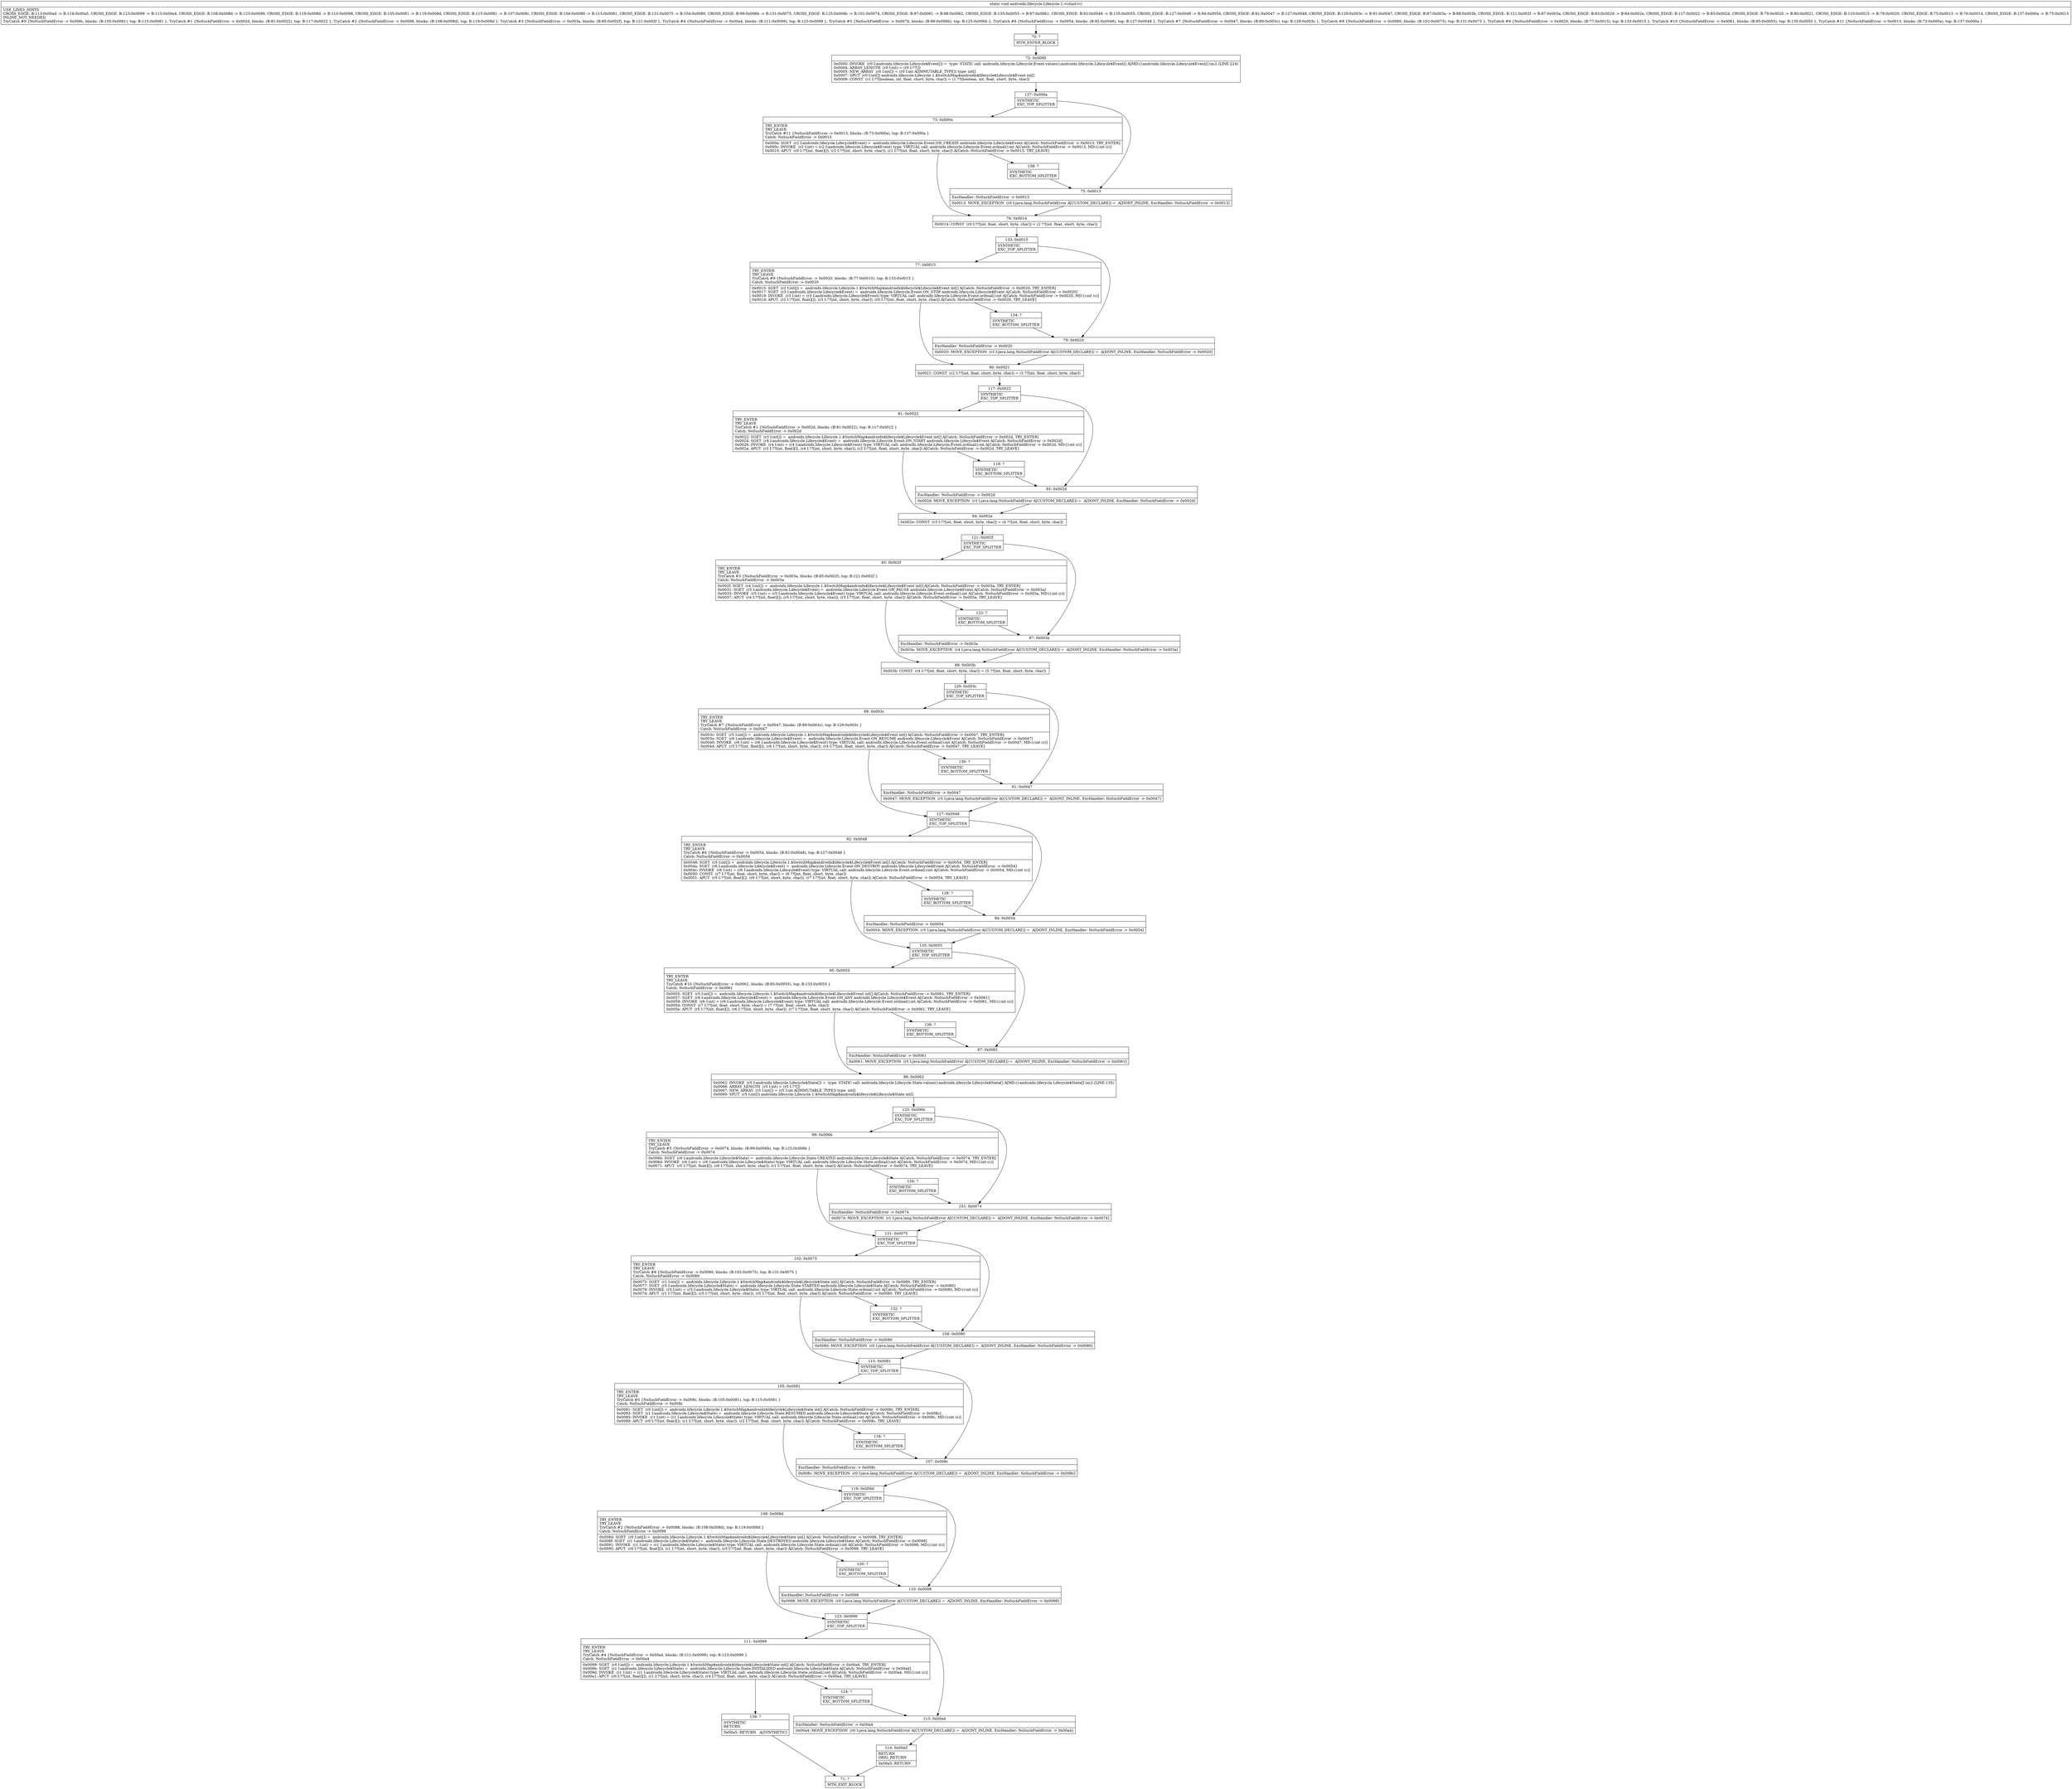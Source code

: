 digraph "CFG forandroidx.lifecycle.Lifecycle.1.\<clinit\>()V" {
Node_70 [shape=record,label="{70\:\ ?|MTH_ENTER_BLOCK\l}"];
Node_72 [shape=record,label="{72\:\ 0x0000|0x0000: INVOKE  (r0 I:androidx.lifecycle.Lifecycle$Event[]) =  type: STATIC call: androidx.lifecycle.Lifecycle.Event.values():androidx.lifecycle.Lifecycle$Event[] A[MD:():androidx.lifecycle.Lifecycle$Event[] (m)] (LINE:224)\l0x0004: ARRAY_LENGTH  (r0 I:int) = (r0 I:??[]) \l0x0005: NEW_ARRAY  (r0 I:int[]) = (r0 I:int A[IMMUTABLE_TYPE]) type: int[] \l0x0007: SPUT  (r0 I:int[]) androidx.lifecycle.Lifecycle.1.$SwitchMap$androidx$lifecycle$Lifecycle$Event int[] \l0x0009: CONST  (r1 I:??[boolean, int, float, short, byte, char]) = (1 ??[boolean, int, float, short, byte, char]) \l}"];
Node_137 [shape=record,label="{137\:\ 0x000a|SYNTHETIC\lEXC_TOP_SPLITTER\l}"];
Node_73 [shape=record,label="{73\:\ 0x000a|TRY_ENTER\lTRY_LEAVE\lTryCatch #11 \{NoSuchFieldError \-\> 0x0013, blocks: (B:73:0x000a), top: B:137:0x000a \}\lCatch: NoSuchFieldError \-\> 0x0013\l|0x000a: SGET  (r2 I:androidx.lifecycle.Lifecycle$Event) =  androidx.lifecycle.Lifecycle.Event.ON_CREATE androidx.lifecycle.Lifecycle$Event A[Catch: NoSuchFieldError \-\> 0x0013, TRY_ENTER]\l0x000c: INVOKE  (r2 I:int) = (r2 I:androidx.lifecycle.Lifecycle$Event) type: VIRTUAL call: androidx.lifecycle.Lifecycle.Event.ordinal():int A[Catch: NoSuchFieldError \-\> 0x0013, MD:():int (c)]\l0x0010: APUT  (r0 I:??[int, float][]), (r2 I:??[int, short, byte, char]), (r1 I:??[int, float, short, byte, char]) A[Catch: NoSuchFieldError \-\> 0x0013, TRY_LEAVE]\l}"];
Node_76 [shape=record,label="{76\:\ 0x0014|0x0014: CONST  (r0 I:??[int, float, short, byte, char]) = (2 ??[int, float, short, byte, char]) \l}"];
Node_133 [shape=record,label="{133\:\ 0x0015|SYNTHETIC\lEXC_TOP_SPLITTER\l}"];
Node_77 [shape=record,label="{77\:\ 0x0015|TRY_ENTER\lTRY_LEAVE\lTryCatch #9 \{NoSuchFieldError \-\> 0x0020, blocks: (B:77:0x0015), top: B:133:0x0015 \}\lCatch: NoSuchFieldError \-\> 0x0020\l|0x0015: SGET  (r2 I:int[]) =  androidx.lifecycle.Lifecycle.1.$SwitchMap$androidx$lifecycle$Lifecycle$Event int[] A[Catch: NoSuchFieldError \-\> 0x0020, TRY_ENTER]\l0x0017: SGET  (r3 I:androidx.lifecycle.Lifecycle$Event) =  androidx.lifecycle.Lifecycle.Event.ON_STOP androidx.lifecycle.Lifecycle$Event A[Catch: NoSuchFieldError \-\> 0x0020]\l0x0019: INVOKE  (r3 I:int) = (r3 I:androidx.lifecycle.Lifecycle$Event) type: VIRTUAL call: androidx.lifecycle.Lifecycle.Event.ordinal():int A[Catch: NoSuchFieldError \-\> 0x0020, MD:():int (c)]\l0x001d: APUT  (r2 I:??[int, float][]), (r3 I:??[int, short, byte, char]), (r0 I:??[int, float, short, byte, char]) A[Catch: NoSuchFieldError \-\> 0x0020, TRY_LEAVE]\l}"];
Node_80 [shape=record,label="{80\:\ 0x0021|0x0021: CONST  (r2 I:??[int, float, short, byte, char]) = (3 ??[int, float, short, byte, char]) \l}"];
Node_117 [shape=record,label="{117\:\ 0x0022|SYNTHETIC\lEXC_TOP_SPLITTER\l}"];
Node_81 [shape=record,label="{81\:\ 0x0022|TRY_ENTER\lTRY_LEAVE\lTryCatch #1 \{NoSuchFieldError \-\> 0x002d, blocks: (B:81:0x0022), top: B:117:0x0022 \}\lCatch: NoSuchFieldError \-\> 0x002d\l|0x0022: SGET  (r3 I:int[]) =  androidx.lifecycle.Lifecycle.1.$SwitchMap$androidx$lifecycle$Lifecycle$Event int[] A[Catch: NoSuchFieldError \-\> 0x002d, TRY_ENTER]\l0x0024: SGET  (r4 I:androidx.lifecycle.Lifecycle$Event) =  androidx.lifecycle.Lifecycle.Event.ON_START androidx.lifecycle.Lifecycle$Event A[Catch: NoSuchFieldError \-\> 0x002d]\l0x0026: INVOKE  (r4 I:int) = (r4 I:androidx.lifecycle.Lifecycle$Event) type: VIRTUAL call: androidx.lifecycle.Lifecycle.Event.ordinal():int A[Catch: NoSuchFieldError \-\> 0x002d, MD:():int (c)]\l0x002a: APUT  (r3 I:??[int, float][]), (r4 I:??[int, short, byte, char]), (r2 I:??[int, float, short, byte, char]) A[Catch: NoSuchFieldError \-\> 0x002d, TRY_LEAVE]\l}"];
Node_84 [shape=record,label="{84\:\ 0x002e|0x002e: CONST  (r3 I:??[int, float, short, byte, char]) = (4 ??[int, float, short, byte, char]) \l}"];
Node_121 [shape=record,label="{121\:\ 0x002f|SYNTHETIC\lEXC_TOP_SPLITTER\l}"];
Node_85 [shape=record,label="{85\:\ 0x002f|TRY_ENTER\lTRY_LEAVE\lTryCatch #3 \{NoSuchFieldError \-\> 0x003a, blocks: (B:85:0x002f), top: B:121:0x002f \}\lCatch: NoSuchFieldError \-\> 0x003a\l|0x002f: SGET  (r4 I:int[]) =  androidx.lifecycle.Lifecycle.1.$SwitchMap$androidx$lifecycle$Lifecycle$Event int[] A[Catch: NoSuchFieldError \-\> 0x003a, TRY_ENTER]\l0x0031: SGET  (r5 I:androidx.lifecycle.Lifecycle$Event) =  androidx.lifecycle.Lifecycle.Event.ON_PAUSE androidx.lifecycle.Lifecycle$Event A[Catch: NoSuchFieldError \-\> 0x003a]\l0x0033: INVOKE  (r5 I:int) = (r5 I:androidx.lifecycle.Lifecycle$Event) type: VIRTUAL call: androidx.lifecycle.Lifecycle.Event.ordinal():int A[Catch: NoSuchFieldError \-\> 0x003a, MD:():int (c)]\l0x0037: APUT  (r4 I:??[int, float][]), (r5 I:??[int, short, byte, char]), (r3 I:??[int, float, short, byte, char]) A[Catch: NoSuchFieldError \-\> 0x003a, TRY_LEAVE]\l}"];
Node_88 [shape=record,label="{88\:\ 0x003b|0x003b: CONST  (r4 I:??[int, float, short, byte, char]) = (5 ??[int, float, short, byte, char]) \l}"];
Node_129 [shape=record,label="{129\:\ 0x003c|SYNTHETIC\lEXC_TOP_SPLITTER\l}"];
Node_89 [shape=record,label="{89\:\ 0x003c|TRY_ENTER\lTRY_LEAVE\lTryCatch #7 \{NoSuchFieldError \-\> 0x0047, blocks: (B:89:0x003c), top: B:129:0x003c \}\lCatch: NoSuchFieldError \-\> 0x0047\l|0x003c: SGET  (r5 I:int[]) =  androidx.lifecycle.Lifecycle.1.$SwitchMap$androidx$lifecycle$Lifecycle$Event int[] A[Catch: NoSuchFieldError \-\> 0x0047, TRY_ENTER]\l0x003e: SGET  (r6 I:androidx.lifecycle.Lifecycle$Event) =  androidx.lifecycle.Lifecycle.Event.ON_RESUME androidx.lifecycle.Lifecycle$Event A[Catch: NoSuchFieldError \-\> 0x0047]\l0x0040: INVOKE  (r6 I:int) = (r6 I:androidx.lifecycle.Lifecycle$Event) type: VIRTUAL call: androidx.lifecycle.Lifecycle.Event.ordinal():int A[Catch: NoSuchFieldError \-\> 0x0047, MD:():int (c)]\l0x0044: APUT  (r5 I:??[int, float][]), (r6 I:??[int, short, byte, char]), (r4 I:??[int, float, short, byte, char]) A[Catch: NoSuchFieldError \-\> 0x0047, TRY_LEAVE]\l}"];
Node_127 [shape=record,label="{127\:\ 0x0048|SYNTHETIC\lEXC_TOP_SPLITTER\l}"];
Node_92 [shape=record,label="{92\:\ 0x0048|TRY_ENTER\lTRY_LEAVE\lTryCatch #6 \{NoSuchFieldError \-\> 0x0054, blocks: (B:92:0x0048), top: B:127:0x0048 \}\lCatch: NoSuchFieldError \-\> 0x0054\l|0x0048: SGET  (r5 I:int[]) =  androidx.lifecycle.Lifecycle.1.$SwitchMap$androidx$lifecycle$Lifecycle$Event int[] A[Catch: NoSuchFieldError \-\> 0x0054, TRY_ENTER]\l0x004a: SGET  (r6 I:androidx.lifecycle.Lifecycle$Event) =  androidx.lifecycle.Lifecycle.Event.ON_DESTROY androidx.lifecycle.Lifecycle$Event A[Catch: NoSuchFieldError \-\> 0x0054]\l0x004c: INVOKE  (r6 I:int) = (r6 I:androidx.lifecycle.Lifecycle$Event) type: VIRTUAL call: androidx.lifecycle.Lifecycle.Event.ordinal():int A[Catch: NoSuchFieldError \-\> 0x0054, MD:():int (c)]\l0x0050: CONST  (r7 I:??[int, float, short, byte, char]) = (6 ??[int, float, short, byte, char]) \l0x0051: APUT  (r5 I:??[int, float][]), (r6 I:??[int, short, byte, char]), (r7 I:??[int, float, short, byte, char]) A[Catch: NoSuchFieldError \-\> 0x0054, TRY_LEAVE]\l}"];
Node_128 [shape=record,label="{128\:\ ?|SYNTHETIC\lEXC_BOTTOM_SPLITTER\l}"];
Node_135 [shape=record,label="{135\:\ 0x0055|SYNTHETIC\lEXC_TOP_SPLITTER\l}"];
Node_95 [shape=record,label="{95\:\ 0x0055|TRY_ENTER\lTRY_LEAVE\lTryCatch #10 \{NoSuchFieldError \-\> 0x0061, blocks: (B:95:0x0055), top: B:135:0x0055 \}\lCatch: NoSuchFieldError \-\> 0x0061\l|0x0055: SGET  (r5 I:int[]) =  androidx.lifecycle.Lifecycle.1.$SwitchMap$androidx$lifecycle$Lifecycle$Event int[] A[Catch: NoSuchFieldError \-\> 0x0061, TRY_ENTER]\l0x0057: SGET  (r6 I:androidx.lifecycle.Lifecycle$Event) =  androidx.lifecycle.Lifecycle.Event.ON_ANY androidx.lifecycle.Lifecycle$Event A[Catch: NoSuchFieldError \-\> 0x0061]\l0x0059: INVOKE  (r6 I:int) = (r6 I:androidx.lifecycle.Lifecycle$Event) type: VIRTUAL call: androidx.lifecycle.Lifecycle.Event.ordinal():int A[Catch: NoSuchFieldError \-\> 0x0061, MD:():int (c)]\l0x005d: CONST  (r7 I:??[int, float, short, byte, char]) = (7 ??[int, float, short, byte, char]) \l0x005e: APUT  (r5 I:??[int, float][]), (r6 I:??[int, short, byte, char]), (r7 I:??[int, float, short, byte, char]) A[Catch: NoSuchFieldError \-\> 0x0061, TRY_LEAVE]\l}"];
Node_98 [shape=record,label="{98\:\ 0x0062|0x0062: INVOKE  (r5 I:androidx.lifecycle.Lifecycle$State[]) =  type: STATIC call: androidx.lifecycle.Lifecycle.State.values():androidx.lifecycle.Lifecycle$State[] A[MD:():androidx.lifecycle.Lifecycle$State[] (m)] (LINE:135)\l0x0066: ARRAY_LENGTH  (r5 I:int) = (r5 I:??[]) \l0x0067: NEW_ARRAY  (r5 I:int[]) = (r5 I:int A[IMMUTABLE_TYPE]) type: int[] \l0x0069: SPUT  (r5 I:int[]) androidx.lifecycle.Lifecycle.1.$SwitchMap$androidx$lifecycle$Lifecycle$State int[] \l}"];
Node_125 [shape=record,label="{125\:\ 0x006b|SYNTHETIC\lEXC_TOP_SPLITTER\l}"];
Node_99 [shape=record,label="{99\:\ 0x006b|TRY_ENTER\lTRY_LEAVE\lTryCatch #5 \{NoSuchFieldError \-\> 0x0074, blocks: (B:99:0x006b), top: B:125:0x006b \}\lCatch: NoSuchFieldError \-\> 0x0074\l|0x006b: SGET  (r6 I:androidx.lifecycle.Lifecycle$State) =  androidx.lifecycle.Lifecycle.State.CREATED androidx.lifecycle.Lifecycle$State A[Catch: NoSuchFieldError \-\> 0x0074, TRY_ENTER]\l0x006d: INVOKE  (r6 I:int) = (r6 I:androidx.lifecycle.Lifecycle$State) type: VIRTUAL call: androidx.lifecycle.Lifecycle.State.ordinal():int A[Catch: NoSuchFieldError \-\> 0x0074, MD:():int (c)]\l0x0071: APUT  (r5 I:??[int, float][]), (r6 I:??[int, short, byte, char]), (r1 I:??[int, float, short, byte, char]) A[Catch: NoSuchFieldError \-\> 0x0074, TRY_LEAVE]\l}"];
Node_126 [shape=record,label="{126\:\ ?|SYNTHETIC\lEXC_BOTTOM_SPLITTER\l}"];
Node_131 [shape=record,label="{131\:\ 0x0075|SYNTHETIC\lEXC_TOP_SPLITTER\l}"];
Node_102 [shape=record,label="{102\:\ 0x0075|TRY_ENTER\lTRY_LEAVE\lTryCatch #8 \{NoSuchFieldError \-\> 0x0080, blocks: (B:102:0x0075), top: B:131:0x0075 \}\lCatch: NoSuchFieldError \-\> 0x0080\l|0x0075: SGET  (r1 I:int[]) =  androidx.lifecycle.Lifecycle.1.$SwitchMap$androidx$lifecycle$Lifecycle$State int[] A[Catch: NoSuchFieldError \-\> 0x0080, TRY_ENTER]\l0x0077: SGET  (r5 I:androidx.lifecycle.Lifecycle$State) =  androidx.lifecycle.Lifecycle.State.STARTED androidx.lifecycle.Lifecycle$State A[Catch: NoSuchFieldError \-\> 0x0080]\l0x0079: INVOKE  (r5 I:int) = (r5 I:androidx.lifecycle.Lifecycle$State) type: VIRTUAL call: androidx.lifecycle.Lifecycle.State.ordinal():int A[Catch: NoSuchFieldError \-\> 0x0080, MD:():int (c)]\l0x007d: APUT  (r1 I:??[int, float][]), (r5 I:??[int, short, byte, char]), (r0 I:??[int, float, short, byte, char]) A[Catch: NoSuchFieldError \-\> 0x0080, TRY_LEAVE]\l}"];
Node_115 [shape=record,label="{115\:\ 0x0081|SYNTHETIC\lEXC_TOP_SPLITTER\l}"];
Node_105 [shape=record,label="{105\:\ 0x0081|TRY_ENTER\lTRY_LEAVE\lTryCatch #0 \{NoSuchFieldError \-\> 0x008c, blocks: (B:105:0x0081), top: B:115:0x0081 \}\lCatch: NoSuchFieldError \-\> 0x008c\l|0x0081: SGET  (r0 I:int[]) =  androidx.lifecycle.Lifecycle.1.$SwitchMap$androidx$lifecycle$Lifecycle$State int[] A[Catch: NoSuchFieldError \-\> 0x008c, TRY_ENTER]\l0x0083: SGET  (r1 I:androidx.lifecycle.Lifecycle$State) =  androidx.lifecycle.Lifecycle.State.RESUMED androidx.lifecycle.Lifecycle$State A[Catch: NoSuchFieldError \-\> 0x008c]\l0x0085: INVOKE  (r1 I:int) = (r1 I:androidx.lifecycle.Lifecycle$State) type: VIRTUAL call: androidx.lifecycle.Lifecycle.State.ordinal():int A[Catch: NoSuchFieldError \-\> 0x008c, MD:():int (c)]\l0x0089: APUT  (r0 I:??[int, float][]), (r1 I:??[int, short, byte, char]), (r2 I:??[int, float, short, byte, char]) A[Catch: NoSuchFieldError \-\> 0x008c, TRY_LEAVE]\l}"];
Node_116 [shape=record,label="{116\:\ ?|SYNTHETIC\lEXC_BOTTOM_SPLITTER\l}"];
Node_119 [shape=record,label="{119\:\ 0x008d|SYNTHETIC\lEXC_TOP_SPLITTER\l}"];
Node_108 [shape=record,label="{108\:\ 0x008d|TRY_ENTER\lTRY_LEAVE\lTryCatch #2 \{NoSuchFieldError \-\> 0x0098, blocks: (B:108:0x008d), top: B:119:0x008d \}\lCatch: NoSuchFieldError \-\> 0x0098\l|0x008d: SGET  (r0 I:int[]) =  androidx.lifecycle.Lifecycle.1.$SwitchMap$androidx$lifecycle$Lifecycle$State int[] A[Catch: NoSuchFieldError \-\> 0x0098, TRY_ENTER]\l0x008f: SGET  (r1 I:androidx.lifecycle.Lifecycle$State) =  androidx.lifecycle.Lifecycle.State.DESTROYED androidx.lifecycle.Lifecycle$State A[Catch: NoSuchFieldError \-\> 0x0098]\l0x0091: INVOKE  (r1 I:int) = (r1 I:androidx.lifecycle.Lifecycle$State) type: VIRTUAL call: androidx.lifecycle.Lifecycle.State.ordinal():int A[Catch: NoSuchFieldError \-\> 0x0098, MD:():int (c)]\l0x0095: APUT  (r0 I:??[int, float][]), (r1 I:??[int, short, byte, char]), (r3 I:??[int, float, short, byte, char]) A[Catch: NoSuchFieldError \-\> 0x0098, TRY_LEAVE]\l}"];
Node_120 [shape=record,label="{120\:\ ?|SYNTHETIC\lEXC_BOTTOM_SPLITTER\l}"];
Node_123 [shape=record,label="{123\:\ 0x0099|SYNTHETIC\lEXC_TOP_SPLITTER\l}"];
Node_111 [shape=record,label="{111\:\ 0x0099|TRY_ENTER\lTRY_LEAVE\lTryCatch #4 \{NoSuchFieldError \-\> 0x00a4, blocks: (B:111:0x0099), top: B:123:0x0099 \}\lCatch: NoSuchFieldError \-\> 0x00a4\l|0x0099: SGET  (r0 I:int[]) =  androidx.lifecycle.Lifecycle.1.$SwitchMap$androidx$lifecycle$Lifecycle$State int[] A[Catch: NoSuchFieldError \-\> 0x00a4, TRY_ENTER]\l0x009b: SGET  (r1 I:androidx.lifecycle.Lifecycle$State) =  androidx.lifecycle.Lifecycle.State.INITIALIZED androidx.lifecycle.Lifecycle$State A[Catch: NoSuchFieldError \-\> 0x00a4]\l0x009d: INVOKE  (r1 I:int) = (r1 I:androidx.lifecycle.Lifecycle$State) type: VIRTUAL call: androidx.lifecycle.Lifecycle.State.ordinal():int A[Catch: NoSuchFieldError \-\> 0x00a4, MD:():int (c)]\l0x00a1: APUT  (r0 I:??[int, float][]), (r1 I:??[int, short, byte, char]), (r4 I:??[int, float, short, byte, char]) A[Catch: NoSuchFieldError \-\> 0x00a4, TRY_LEAVE]\l}"];
Node_124 [shape=record,label="{124\:\ ?|SYNTHETIC\lEXC_BOTTOM_SPLITTER\l}"];
Node_139 [shape=record,label="{139\:\ ?|SYNTHETIC\lRETURN\l|0x00a5: RETURN   A[SYNTHETIC]\l}"];
Node_71 [shape=record,label="{71\:\ ?|MTH_EXIT_BLOCK\l}"];
Node_113 [shape=record,label="{113\:\ 0x00a4|ExcHandler: NoSuchFieldError \-\> 0x00a4\l|0x00a4: MOVE_EXCEPTION  (r0 I:java.lang.NoSuchFieldError A[CUSTOM_DECLARE]) =  A[DONT_INLINE, ExcHandler: NoSuchFieldError \-\> 0x00a4]\l}"];
Node_114 [shape=record,label="{114\:\ 0x00a5|RETURN\lORIG_RETURN\l|0x00a5: RETURN   \l}"];
Node_110 [shape=record,label="{110\:\ 0x0098|ExcHandler: NoSuchFieldError \-\> 0x0098\l|0x0098: MOVE_EXCEPTION  (r0 I:java.lang.NoSuchFieldError A[CUSTOM_DECLARE]) =  A[DONT_INLINE, ExcHandler: NoSuchFieldError \-\> 0x0098]\l}"];
Node_107 [shape=record,label="{107\:\ 0x008c|ExcHandler: NoSuchFieldError \-\> 0x008c\l|0x008c: MOVE_EXCEPTION  (r0 I:java.lang.NoSuchFieldError A[CUSTOM_DECLARE]) =  A[DONT_INLINE, ExcHandler: NoSuchFieldError \-\> 0x008c]\l}"];
Node_132 [shape=record,label="{132\:\ ?|SYNTHETIC\lEXC_BOTTOM_SPLITTER\l}"];
Node_104 [shape=record,label="{104\:\ 0x0080|ExcHandler: NoSuchFieldError \-\> 0x0080\l|0x0080: MOVE_EXCEPTION  (r0 I:java.lang.NoSuchFieldError A[CUSTOM_DECLARE]) =  A[DONT_INLINE, ExcHandler: NoSuchFieldError \-\> 0x0080]\l}"];
Node_101 [shape=record,label="{101\:\ 0x0074|ExcHandler: NoSuchFieldError \-\> 0x0074\l|0x0074: MOVE_EXCEPTION  (r1 I:java.lang.NoSuchFieldError A[CUSTOM_DECLARE]) =  A[DONT_INLINE, ExcHandler: NoSuchFieldError \-\> 0x0074]\l}"];
Node_136 [shape=record,label="{136\:\ ?|SYNTHETIC\lEXC_BOTTOM_SPLITTER\l}"];
Node_97 [shape=record,label="{97\:\ 0x0061|ExcHandler: NoSuchFieldError \-\> 0x0061\l|0x0061: MOVE_EXCEPTION  (r5 I:java.lang.NoSuchFieldError A[CUSTOM_DECLARE]) =  A[DONT_INLINE, ExcHandler: NoSuchFieldError \-\> 0x0061]\l}"];
Node_94 [shape=record,label="{94\:\ 0x0054|ExcHandler: NoSuchFieldError \-\> 0x0054\l|0x0054: MOVE_EXCEPTION  (r5 I:java.lang.NoSuchFieldError A[CUSTOM_DECLARE]) =  A[DONT_INLINE, ExcHandler: NoSuchFieldError \-\> 0x0054]\l}"];
Node_130 [shape=record,label="{130\:\ ?|SYNTHETIC\lEXC_BOTTOM_SPLITTER\l}"];
Node_91 [shape=record,label="{91\:\ 0x0047|ExcHandler: NoSuchFieldError \-\> 0x0047\l|0x0047: MOVE_EXCEPTION  (r5 I:java.lang.NoSuchFieldError A[CUSTOM_DECLARE]) =  A[DONT_INLINE, ExcHandler: NoSuchFieldError \-\> 0x0047]\l}"];
Node_122 [shape=record,label="{122\:\ ?|SYNTHETIC\lEXC_BOTTOM_SPLITTER\l}"];
Node_87 [shape=record,label="{87\:\ 0x003a|ExcHandler: NoSuchFieldError \-\> 0x003a\l|0x003a: MOVE_EXCEPTION  (r4 I:java.lang.NoSuchFieldError A[CUSTOM_DECLARE]) =  A[DONT_INLINE, ExcHandler: NoSuchFieldError \-\> 0x003a]\l}"];
Node_118 [shape=record,label="{118\:\ ?|SYNTHETIC\lEXC_BOTTOM_SPLITTER\l}"];
Node_83 [shape=record,label="{83\:\ 0x002d|ExcHandler: NoSuchFieldError \-\> 0x002d\l|0x002d: MOVE_EXCEPTION  (r3 I:java.lang.NoSuchFieldError A[CUSTOM_DECLARE]) =  A[DONT_INLINE, ExcHandler: NoSuchFieldError \-\> 0x002d]\l}"];
Node_134 [shape=record,label="{134\:\ ?|SYNTHETIC\lEXC_BOTTOM_SPLITTER\l}"];
Node_79 [shape=record,label="{79\:\ 0x0020|ExcHandler: NoSuchFieldError \-\> 0x0020\l|0x0020: MOVE_EXCEPTION  (r2 I:java.lang.NoSuchFieldError A[CUSTOM_DECLARE]) =  A[DONT_INLINE, ExcHandler: NoSuchFieldError \-\> 0x0020]\l}"];
Node_138 [shape=record,label="{138\:\ ?|SYNTHETIC\lEXC_BOTTOM_SPLITTER\l}"];
Node_75 [shape=record,label="{75\:\ 0x0013|ExcHandler: NoSuchFieldError \-\> 0x0013\l|0x0013: MOVE_EXCEPTION  (r0 I:java.lang.NoSuchFieldError A[CUSTOM_DECLARE]) =  A[DONT_INLINE, ExcHandler: NoSuchFieldError \-\> 0x0013]\l}"];
MethodNode[shape=record,label="{static void androidx.lifecycle.Lifecycle.1.\<clinit\>()  | USE_LINES_HINTS\lCROSS_EDGE: B:113:0x00a4 \-\> B:114:0x00a5, CROSS_EDGE: B:123:0x0099 \-\> B:113:0x00a4, CROSS_EDGE: B:108:0x008d \-\> B:123:0x0099, CROSS_EDGE: B:119:0x008d \-\> B:110:0x0098, CROSS_EDGE: B:105:0x0081 \-\> B:119:0x008d, CROSS_EDGE: B:115:0x0081 \-\> B:107:0x008c, CROSS_EDGE: B:104:0x0080 \-\> B:115:0x0081, CROSS_EDGE: B:131:0x0075 \-\> B:104:0x0080, CROSS_EDGE: B:99:0x006b \-\> B:131:0x0075, CROSS_EDGE: B:125:0x006b \-\> B:101:0x0074, CROSS_EDGE: B:97:0x0061 \-\> B:98:0x0062, CROSS_EDGE: B:135:0x0055 \-\> B:97:0x0061, CROSS_EDGE: B:92:0x0048 \-\> B:135:0x0055, CROSS_EDGE: B:127:0x0048 \-\> B:94:0x0054, CROSS_EDGE: B:91:0x0047 \-\> B:127:0x0048, CROSS_EDGE: B:129:0x003c \-\> B:91:0x0047, CROSS_EDGE: B:87:0x003a \-\> B:88:0x003b, CROSS_EDGE: B:121:0x002f \-\> B:87:0x003a, CROSS_EDGE: B:83:0x002d \-\> B:84:0x002e, CROSS_EDGE: B:117:0x0022 \-\> B:83:0x002d, CROSS_EDGE: B:79:0x0020 \-\> B:80:0x0021, CROSS_EDGE: B:133:0x0015 \-\> B:79:0x0020, CROSS_EDGE: B:75:0x0013 \-\> B:76:0x0014, CROSS_EDGE: B:137:0x000a \-\> B:75:0x0013\lINLINE_NOT_NEEDED\lTryCatch #0 \{NoSuchFieldError \-\> 0x008c, blocks: (B:105:0x0081), top: B:115:0x0081 \}, TryCatch #1 \{NoSuchFieldError \-\> 0x002d, blocks: (B:81:0x0022), top: B:117:0x0022 \}, TryCatch #2 \{NoSuchFieldError \-\> 0x0098, blocks: (B:108:0x008d), top: B:119:0x008d \}, TryCatch #3 \{NoSuchFieldError \-\> 0x003a, blocks: (B:85:0x002f), top: B:121:0x002f \}, TryCatch #4 \{NoSuchFieldError \-\> 0x00a4, blocks: (B:111:0x0099), top: B:123:0x0099 \}, TryCatch #5 \{NoSuchFieldError \-\> 0x0074, blocks: (B:99:0x006b), top: B:125:0x006b \}, TryCatch #6 \{NoSuchFieldError \-\> 0x0054, blocks: (B:92:0x0048), top: B:127:0x0048 \}, TryCatch #7 \{NoSuchFieldError \-\> 0x0047, blocks: (B:89:0x003c), top: B:129:0x003c \}, TryCatch #8 \{NoSuchFieldError \-\> 0x0080, blocks: (B:102:0x0075), top: B:131:0x0075 \}, TryCatch #9 \{NoSuchFieldError \-\> 0x0020, blocks: (B:77:0x0015), top: B:133:0x0015 \}, TryCatch #10 \{NoSuchFieldError \-\> 0x0061, blocks: (B:95:0x0055), top: B:135:0x0055 \}, TryCatch #11 \{NoSuchFieldError \-\> 0x0013, blocks: (B:73:0x000a), top: B:137:0x000a \}\l}"];
MethodNode -> Node_70;Node_70 -> Node_72;
Node_72 -> Node_137;
Node_137 -> Node_73;
Node_137 -> Node_75;
Node_73 -> Node_76;
Node_73 -> Node_138;
Node_76 -> Node_133;
Node_133 -> Node_77;
Node_133 -> Node_79;
Node_77 -> Node_80;
Node_77 -> Node_134;
Node_80 -> Node_117;
Node_117 -> Node_81;
Node_117 -> Node_83;
Node_81 -> Node_84;
Node_81 -> Node_118;
Node_84 -> Node_121;
Node_121 -> Node_85;
Node_121 -> Node_87;
Node_85 -> Node_88;
Node_85 -> Node_122;
Node_88 -> Node_129;
Node_129 -> Node_89;
Node_129 -> Node_91;
Node_89 -> Node_127;
Node_89 -> Node_130;
Node_127 -> Node_92;
Node_127 -> Node_94;
Node_92 -> Node_128;
Node_92 -> Node_135;
Node_128 -> Node_94;
Node_135 -> Node_95;
Node_135 -> Node_97;
Node_95 -> Node_98;
Node_95 -> Node_136;
Node_98 -> Node_125;
Node_125 -> Node_99;
Node_125 -> Node_101;
Node_99 -> Node_126;
Node_99 -> Node_131;
Node_126 -> Node_101;
Node_131 -> Node_102;
Node_131 -> Node_104;
Node_102 -> Node_115;
Node_102 -> Node_132;
Node_115 -> Node_105;
Node_115 -> Node_107;
Node_105 -> Node_116;
Node_105 -> Node_119;
Node_116 -> Node_107;
Node_119 -> Node_108;
Node_119 -> Node_110;
Node_108 -> Node_120;
Node_108 -> Node_123;
Node_120 -> Node_110;
Node_123 -> Node_111;
Node_123 -> Node_113;
Node_111 -> Node_124;
Node_111 -> Node_139;
Node_124 -> Node_113;
Node_139 -> Node_71;
Node_113 -> Node_114;
Node_114 -> Node_71;
Node_110 -> Node_123;
Node_107 -> Node_119;
Node_132 -> Node_104;
Node_104 -> Node_115;
Node_101 -> Node_131;
Node_136 -> Node_97;
Node_97 -> Node_98;
Node_94 -> Node_135;
Node_130 -> Node_91;
Node_91 -> Node_127;
Node_122 -> Node_87;
Node_87 -> Node_88;
Node_118 -> Node_83;
Node_83 -> Node_84;
Node_134 -> Node_79;
Node_79 -> Node_80;
Node_138 -> Node_75;
Node_75 -> Node_76;
}

